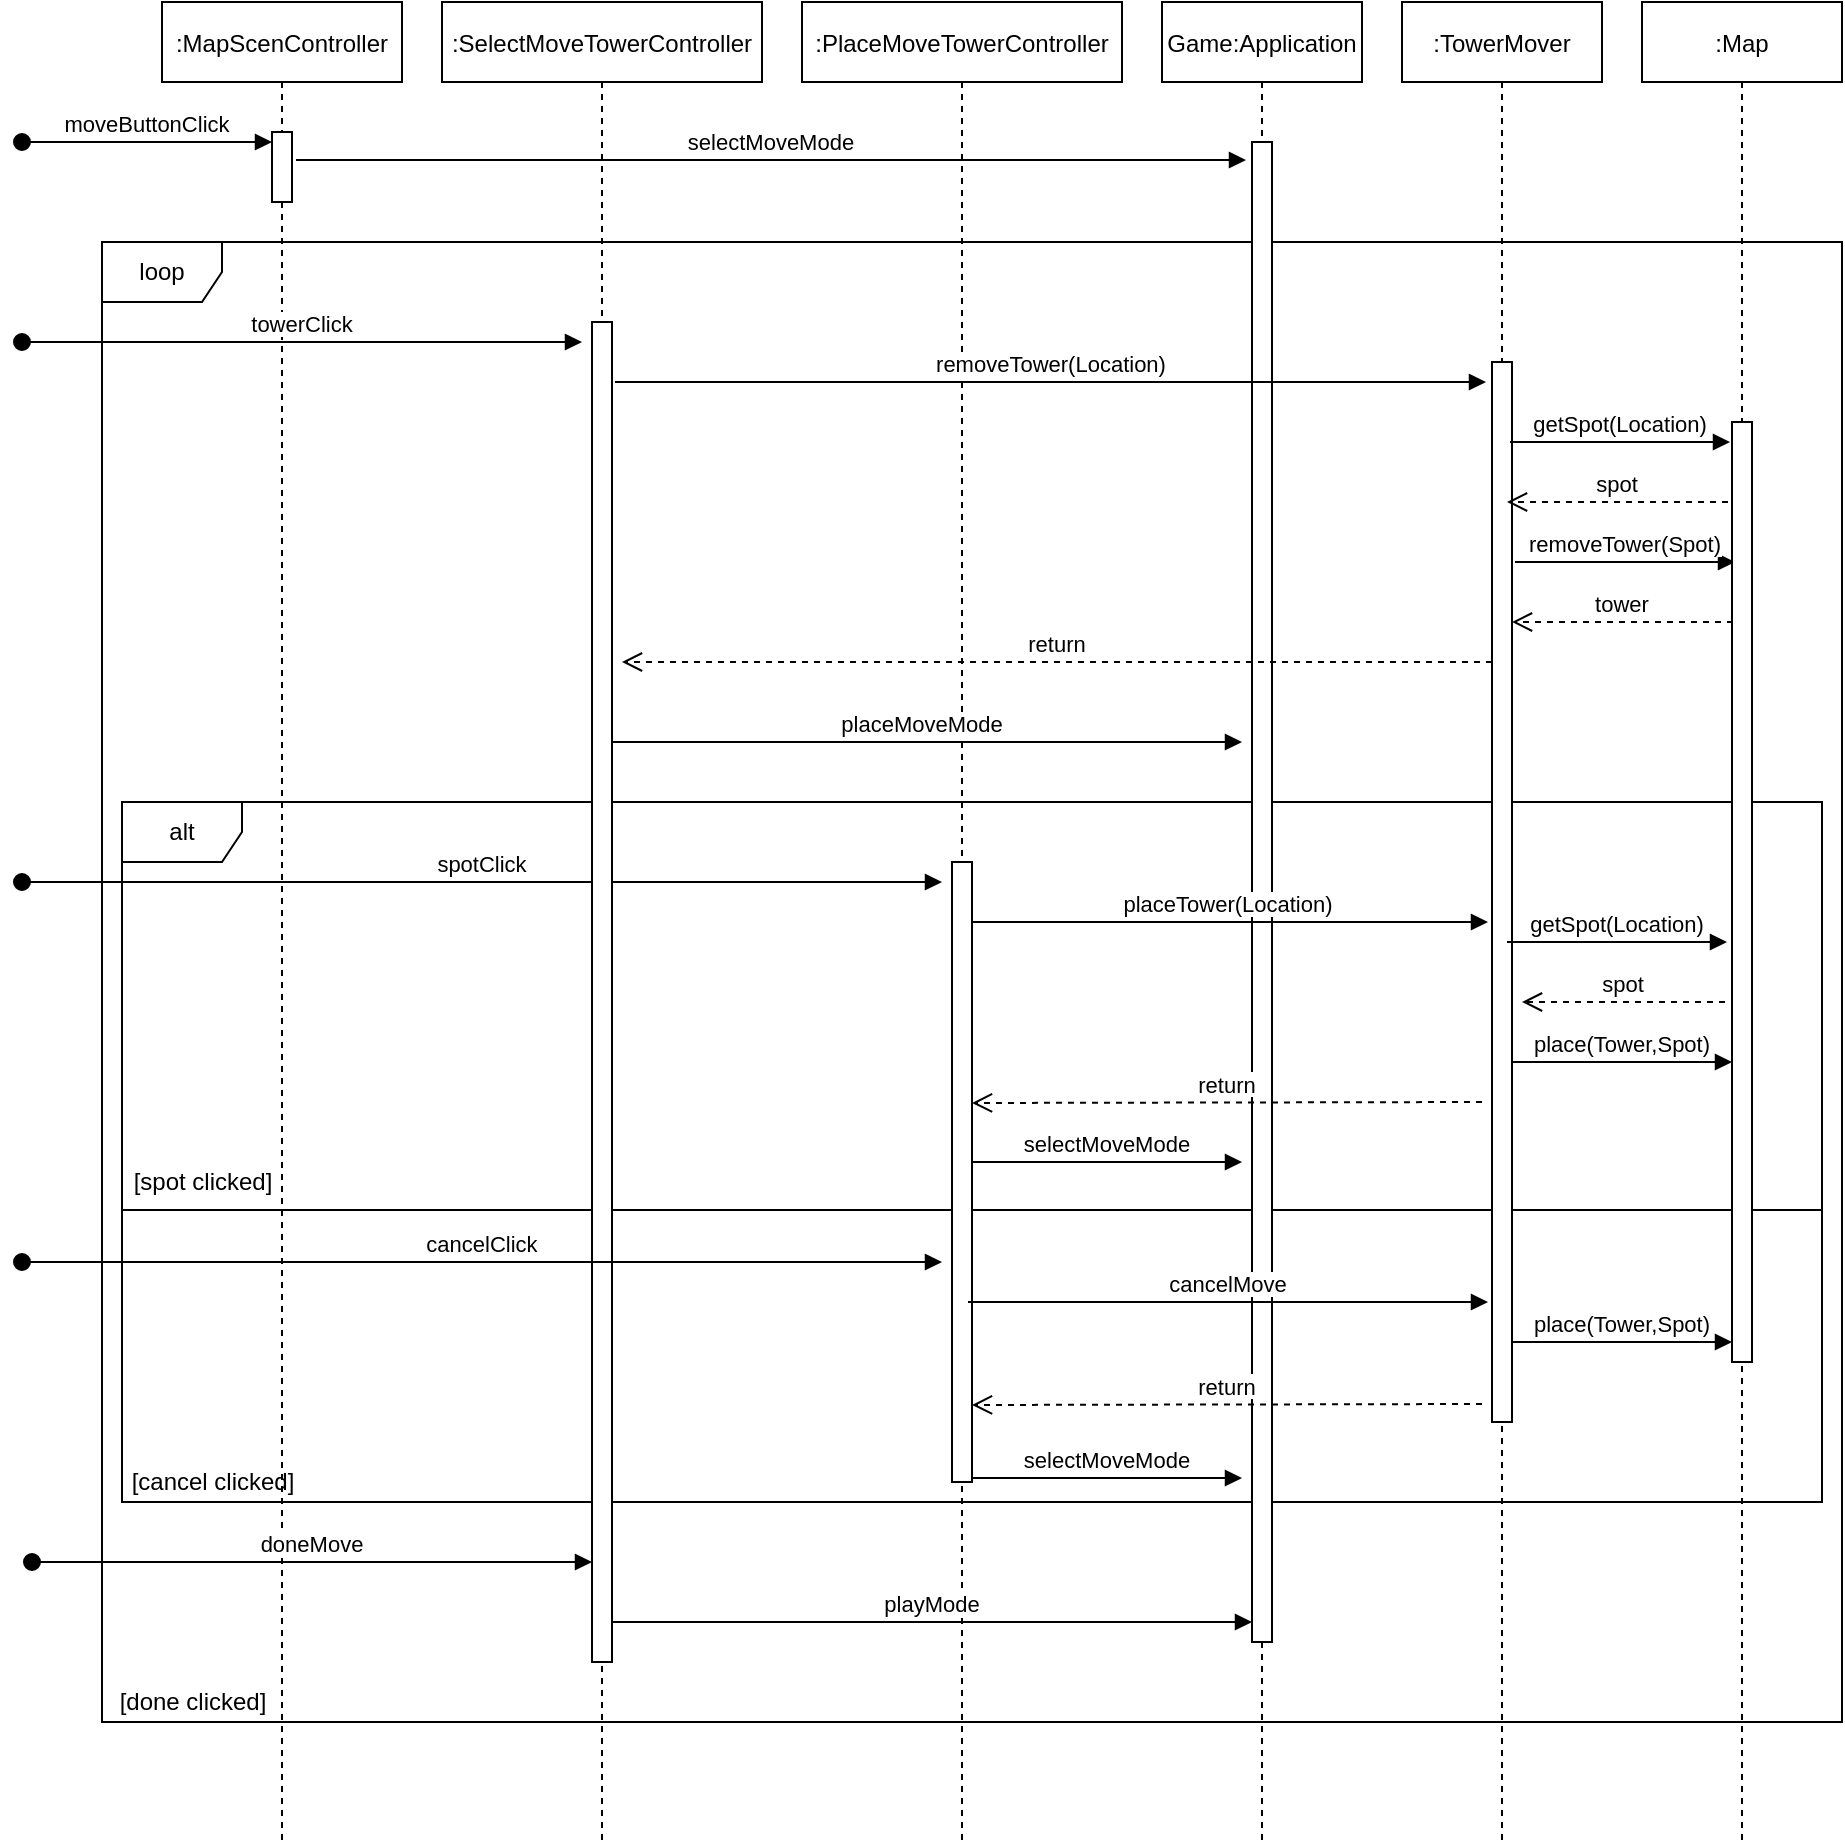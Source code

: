 <mxfile version="17.1.3" type="device"><diagram id="kgpKYQtTHZ0yAKxKKP6v" name="Page-1"><mxGraphModel dx="1298" dy="769" grid="1" gridSize="10" guides="1" tooltips="1" connect="1" arrows="1" fold="1" page="1" pageScale="1" pageWidth="850" pageHeight="1100" math="0" shadow="0"><root><mxCell id="0"/><mxCell id="1" parent="0"/><mxCell id="OKEN5u5OukUf1Q1n1Oab-36" value="loop" style="shape=umlFrame;whiteSpace=wrap;html=1;" parent="1" vertex="1"><mxGeometry x="80" y="200" width="870" height="740" as="geometry"/></mxCell><mxCell id="OKEN5u5OukUf1Q1n1Oab-38" value="alt" style="shape=umlFrame;whiteSpace=wrap;html=1;" parent="1" vertex="1"><mxGeometry x="90" y="480" width="850" height="350" as="geometry"/></mxCell><mxCell id="OKEN5u5OukUf1Q1n1Oab-40" value="" style="line;strokeWidth=1;fillColor=none;align=left;verticalAlign=middle;spacingTop=-1;spacingLeft=3;spacingRight=3;rotatable=0;labelPosition=right;points=[];portConstraint=eastwest;" parent="1" vertex="1"><mxGeometry x="90" y="680" width="850" height="8" as="geometry"/></mxCell><mxCell id="3nuBFxr9cyL0pnOWT2aG-5" value="Game:Application" style="shape=umlLifeline;perimeter=lifelinePerimeter;container=0;collapsible=0;recursiveResize=0;rounded=0;shadow=0;strokeWidth=1;" parent="1" vertex="1"><mxGeometry x="610" y="80" width="100" height="920" as="geometry"/></mxCell><mxCell id="3nuBFxr9cyL0pnOWT2aG-6" value="" style="points=[];perimeter=orthogonalPerimeter;rounded=0;shadow=0;strokeWidth=1;container=0;" parent="1" vertex="1"><mxGeometry x="655" y="150" width="10" height="750" as="geometry"/></mxCell><mxCell id="OKEN5u5OukUf1Q1n1Oab-4" value=":TowerMover" style="shape=umlLifeline;perimeter=lifelinePerimeter;container=0;collapsible=0;recursiveResize=0;rounded=0;shadow=0;strokeWidth=1;" parent="1" vertex="1"><mxGeometry x="730" y="80" width="100" height="920" as="geometry"/></mxCell><mxCell id="OKEN5u5OukUf1Q1n1Oab-5" value="" style="points=[];perimeter=orthogonalPerimeter;rounded=0;shadow=0;strokeWidth=1;container=0;" parent="1" vertex="1"><mxGeometry x="775" y="260" width="10" height="530" as="geometry"/></mxCell><mxCell id="OKEN5u5OukUf1Q1n1Oab-11" value=":PlaceMoveTowerController" style="shape=umlLifeline;perimeter=lifelinePerimeter;container=0;collapsible=0;recursiveResize=0;rounded=0;shadow=0;strokeWidth=1;" parent="1" vertex="1"><mxGeometry x="430" y="80" width="160" height="920" as="geometry"/></mxCell><mxCell id="3nuBFxr9cyL0pnOWT2aG-1" value=":MapScenController" style="shape=umlLifeline;perimeter=lifelinePerimeter;container=0;collapsible=0;recursiveResize=0;rounded=0;shadow=0;strokeWidth=1;" parent="1" vertex="1"><mxGeometry x="110" y="80" width="120" height="920" as="geometry"/></mxCell><mxCell id="3nuBFxr9cyL0pnOWT2aG-7" value="spot" style="verticalAlign=bottom;endArrow=open;dashed=1;endSize=8;exitX=0;exitY=0.95;shadow=0;strokeWidth=1;" parent="1" edge="1"><mxGeometry relative="1" as="geometry"><mxPoint x="782.5" y="330" as="targetPoint"/><mxPoint x="893" y="330" as="sourcePoint"/></mxGeometry></mxCell><mxCell id="OKEN5u5OukUf1Q1n1Oab-1" value=":SelectMoveTowerController" style="shape=umlLifeline;perimeter=lifelinePerimeter;container=0;collapsible=0;recursiveResize=0;rounded=0;shadow=0;strokeWidth=1;" parent="1" vertex="1"><mxGeometry x="250" y="80" width="160" height="920" as="geometry"/></mxCell><mxCell id="3nuBFxr9cyL0pnOWT2aG-8" value="selectMoveMode" style="verticalAlign=bottom;endArrow=block;shadow=0;strokeWidth=1;" parent="1" edge="1"><mxGeometry relative="1" as="geometry"><mxPoint x="177" y="159.04" as="sourcePoint"/><mxPoint x="652" y="159" as="targetPoint"/></mxGeometry></mxCell><mxCell id="OKEN5u5OukUf1Q1n1Oab-8" value=":Map" style="shape=umlLifeline;perimeter=lifelinePerimeter;container=0;collapsible=0;recursiveResize=0;rounded=0;shadow=0;strokeWidth=1;" parent="1" vertex="1"><mxGeometry x="850" y="80" width="100" height="920" as="geometry"/></mxCell><mxCell id="OKEN5u5OukUf1Q1n1Oab-10" value="getSpot(Location)" style="verticalAlign=bottom;endArrow=block;shadow=0;strokeWidth=1;" parent="1" edge="1"><mxGeometry relative="1" as="geometry"><mxPoint x="784" y="300" as="sourcePoint"/><mxPoint x="894" y="300" as="targetPoint"/></mxGeometry></mxCell><mxCell id="OKEN5u5OukUf1Q1n1Oab-6" value="removeTower(Location)" style="verticalAlign=bottom;endArrow=block;shadow=0;strokeWidth=1;" parent="1" edge="1"><mxGeometry relative="1" as="geometry"><mxPoint x="336.5" y="270" as="sourcePoint"/><mxPoint x="772" y="270" as="targetPoint"/></mxGeometry></mxCell><mxCell id="OKEN5u5OukUf1Q1n1Oab-17" value="spotClick" style="verticalAlign=bottom;startArrow=oval;endArrow=block;startSize=8;shadow=0;strokeWidth=1;" parent="1" edge="1"><mxGeometry relative="1" as="geometry"><mxPoint x="40" y="520" as="sourcePoint"/><mxPoint x="500" y="520" as="targetPoint"/></mxGeometry></mxCell><mxCell id="OKEN5u5OukUf1Q1n1Oab-15" value="return" style="verticalAlign=bottom;endArrow=open;dashed=1;endSize=8;exitX=0;exitY=0.95;shadow=0;strokeWidth=1;" parent="1" edge="1"><mxGeometry relative="1" as="geometry"><mxPoint x="340" y="410" as="targetPoint"/><mxPoint x="775" y="410" as="sourcePoint"/></mxGeometry></mxCell><mxCell id="OKEN5u5OukUf1Q1n1Oab-14" value="removeTower(Spot)" style="verticalAlign=bottom;endArrow=block;shadow=0;strokeWidth=1;" parent="1" edge="1"><mxGeometry relative="1" as="geometry"><mxPoint x="786.5" y="360" as="sourcePoint"/><mxPoint x="896.5" y="360" as="targetPoint"/></mxGeometry></mxCell><mxCell id="OKEN5u5OukUf1Q1n1Oab-13" value="tower" style="verticalAlign=bottom;endArrow=open;dashed=1;endSize=8;exitX=0;exitY=0.95;shadow=0;strokeWidth=1;" parent="1" edge="1"><mxGeometry relative="1" as="geometry"><mxPoint x="785" y="390" as="targetPoint"/><mxPoint x="895.5" y="390" as="sourcePoint"/></mxGeometry></mxCell><mxCell id="OKEN5u5OukUf1Q1n1Oab-22" value="getSpot(Location)" style="verticalAlign=bottom;endArrow=block;shadow=0;strokeWidth=1;" parent="1" edge="1"><mxGeometry relative="1" as="geometry"><mxPoint x="782.5" y="550" as="sourcePoint"/><mxPoint x="892.5" y="550" as="targetPoint"/></mxGeometry></mxCell><mxCell id="OKEN5u5OukUf1Q1n1Oab-19" value="spot" style="verticalAlign=bottom;endArrow=open;dashed=1;endSize=8;exitX=0;exitY=0.95;shadow=0;strokeWidth=1;" parent="1" edge="1"><mxGeometry relative="1" as="geometry"><mxPoint x="790" y="580" as="targetPoint"/><mxPoint x="891.5" y="580" as="sourcePoint"/></mxGeometry></mxCell><mxCell id="OKEN5u5OukUf1Q1n1Oab-21" value="place(Tower,Spot)" style="verticalAlign=bottom;endArrow=block;shadow=0;strokeWidth=1;" parent="1" edge="1"><mxGeometry relative="1" as="geometry"><mxPoint x="785" y="610" as="sourcePoint"/><mxPoint x="895" y="610" as="targetPoint"/></mxGeometry></mxCell><mxCell id="OKEN5u5OukUf1Q1n1Oab-23" value="return" style="verticalAlign=bottom;endArrow=open;dashed=1;endSize=8;exitX=0;exitY=0.95;shadow=0;strokeWidth=1;" parent="1" edge="1"><mxGeometry relative="1" as="geometry"><mxPoint x="515" y="630.5" as="targetPoint"/><mxPoint x="770" y="630" as="sourcePoint"/></mxGeometry></mxCell><mxCell id="OKEN5u5OukUf1Q1n1Oab-24" value="selectMoveMode" style="verticalAlign=bottom;endArrow=block;shadow=0;strokeWidth=1;" parent="1" edge="1"><mxGeometry relative="1" as="geometry"><mxPoint x="515" y="660.04" as="sourcePoint"/><mxPoint x="650" y="660" as="targetPoint"/></mxGeometry></mxCell><mxCell id="OKEN5u5OukUf1Q1n1Oab-16" value="placeMoveMode" style="verticalAlign=bottom;endArrow=block;shadow=0;strokeWidth=1;" parent="1" edge="1"><mxGeometry relative="1" as="geometry"><mxPoint x="330" y="450.04" as="sourcePoint"/><mxPoint x="650" y="450" as="targetPoint"/></mxGeometry></mxCell><mxCell id="OKEN5u5OukUf1Q1n1Oab-18" value="placeTower(Location)" style="verticalAlign=bottom;endArrow=block;shadow=0;strokeWidth=1;" parent="1" edge="1"><mxGeometry relative="1" as="geometry"><mxPoint x="513" y="540" as="sourcePoint"/><mxPoint x="773" y="540" as="targetPoint"/></mxGeometry></mxCell><mxCell id="OKEN5u5OukUf1Q1n1Oab-12" value="" style="points=[];perimeter=orthogonalPerimeter;rounded=0;shadow=0;strokeWidth=1;container=0;" parent="1" vertex="1"><mxGeometry x="505" y="510" width="10" height="310" as="geometry"/></mxCell><mxCell id="3nuBFxr9cyL0pnOWT2aG-2" value="" style="points=[];perimeter=orthogonalPerimeter;rounded=0;shadow=0;strokeWidth=1;container=0;" parent="1" vertex="1"><mxGeometry x="165" y="145" width="10" height="35" as="geometry"/></mxCell><mxCell id="3nuBFxr9cyL0pnOWT2aG-3" value="moveButtonClick" style="verticalAlign=bottom;startArrow=oval;endArrow=block;startSize=8;shadow=0;strokeWidth=1;" parent="1" edge="1"><mxGeometry relative="1" as="geometry"><mxPoint x="40" y="150" as="sourcePoint"/><mxPoint x="165" y="150" as="targetPoint"/></mxGeometry></mxCell><mxCell id="OKEN5u5OukUf1Q1n1Oab-3" value="towerClick" style="verticalAlign=bottom;startArrow=oval;endArrow=block;startSize=8;shadow=0;strokeWidth=1;" parent="1" edge="1"><mxGeometry relative="1" as="geometry"><mxPoint x="40" y="250" as="sourcePoint"/><mxPoint x="320" y="250" as="targetPoint"/></mxGeometry></mxCell><mxCell id="OKEN5u5OukUf1Q1n1Oab-2" value="" style="points=[];perimeter=orthogonalPerimeter;rounded=0;shadow=0;strokeWidth=1;container=0;" parent="1" vertex="1"><mxGeometry x="325" y="240" width="10" height="670" as="geometry"/></mxCell><mxCell id="OKEN5u5OukUf1Q1n1Oab-9" value="" style="points=[];perimeter=orthogonalPerimeter;rounded=0;shadow=0;strokeWidth=1;container=0;" parent="1" vertex="1"><mxGeometry x="895" y="290" width="10" height="470" as="geometry"/></mxCell><mxCell id="OKEN5u5OukUf1Q1n1Oab-26" value="cancelClick" style="verticalAlign=bottom;startArrow=oval;endArrow=block;startSize=8;shadow=0;strokeWidth=1;" parent="1" edge="1"><mxGeometry relative="1" as="geometry"><mxPoint x="40" y="710" as="sourcePoint"/><mxPoint x="500" y="710" as="targetPoint"/></mxGeometry></mxCell><mxCell id="OKEN5u5OukUf1Q1n1Oab-29" value="place(Tower,Spot)" style="verticalAlign=bottom;endArrow=block;shadow=0;strokeWidth=1;" parent="1" edge="1"><mxGeometry relative="1" as="geometry"><mxPoint x="785" y="750" as="sourcePoint"/><mxPoint x="895" y="750" as="targetPoint"/></mxGeometry></mxCell><mxCell id="OKEN5u5OukUf1Q1n1Oab-30" value="return" style="verticalAlign=bottom;endArrow=open;dashed=1;endSize=8;exitX=0;exitY=0.95;shadow=0;strokeWidth=1;" parent="1" edge="1"><mxGeometry relative="1" as="geometry"><mxPoint x="515" y="781.5" as="targetPoint"/><mxPoint x="770" y="781" as="sourcePoint"/></mxGeometry></mxCell><mxCell id="OKEN5u5OukUf1Q1n1Oab-31" value="selectMoveMode" style="verticalAlign=bottom;endArrow=block;shadow=0;strokeWidth=1;" parent="1" edge="1"><mxGeometry relative="1" as="geometry"><mxPoint x="515" y="818.04" as="sourcePoint"/><mxPoint x="650" y="818" as="targetPoint"/></mxGeometry></mxCell><mxCell id="OKEN5u5OukUf1Q1n1Oab-32" value="cancelMove" style="verticalAlign=bottom;endArrow=block;shadow=0;strokeWidth=1;" parent="1" edge="1"><mxGeometry relative="1" as="geometry"><mxPoint x="513" y="730" as="sourcePoint"/><mxPoint x="773" y="730" as="targetPoint"/></mxGeometry></mxCell><mxCell id="OKEN5u5OukUf1Q1n1Oab-33" value="doneMove" style="verticalAlign=bottom;startArrow=oval;endArrow=block;startSize=8;shadow=0;strokeWidth=1;" parent="1" edge="1"><mxGeometry relative="1" as="geometry"><mxPoint x="45" y="860" as="sourcePoint"/><mxPoint x="325" y="860" as="targetPoint"/></mxGeometry></mxCell><mxCell id="OKEN5u5OukUf1Q1n1Oab-34" value="playMode" style="verticalAlign=bottom;endArrow=block;shadow=0;strokeWidth=1;" parent="1" edge="1"><mxGeometry relative="1" as="geometry"><mxPoint x="335" y="890.04" as="sourcePoint"/><mxPoint x="655" y="890" as="targetPoint"/></mxGeometry></mxCell><mxCell id="OKEN5u5OukUf1Q1n1Oab-37" value="[done clicked]" style="text;html=1;align=center;verticalAlign=middle;resizable=0;points=[];autosize=1;strokeColor=none;fillColor=none;" parent="1" vertex="1"><mxGeometry x="80" y="920" width="90" height="20" as="geometry"/></mxCell><mxCell id="OKEN5u5OukUf1Q1n1Oab-41" value="[spot clicked]" style="text;html=1;align=center;verticalAlign=middle;resizable=0;points=[];autosize=1;strokeColor=none;fillColor=none;" parent="1" vertex="1"><mxGeometry x="90" y="660" width="80" height="20" as="geometry"/></mxCell><mxCell id="OKEN5u5OukUf1Q1n1Oab-42" value="[cancel clicked]" style="text;html=1;align=center;verticalAlign=middle;resizable=0;points=[];autosize=1;strokeColor=none;fillColor=none;" parent="1" vertex="1"><mxGeometry x="85" y="810" width="100" height="20" as="geometry"/></mxCell></root></mxGraphModel></diagram></mxfile>
